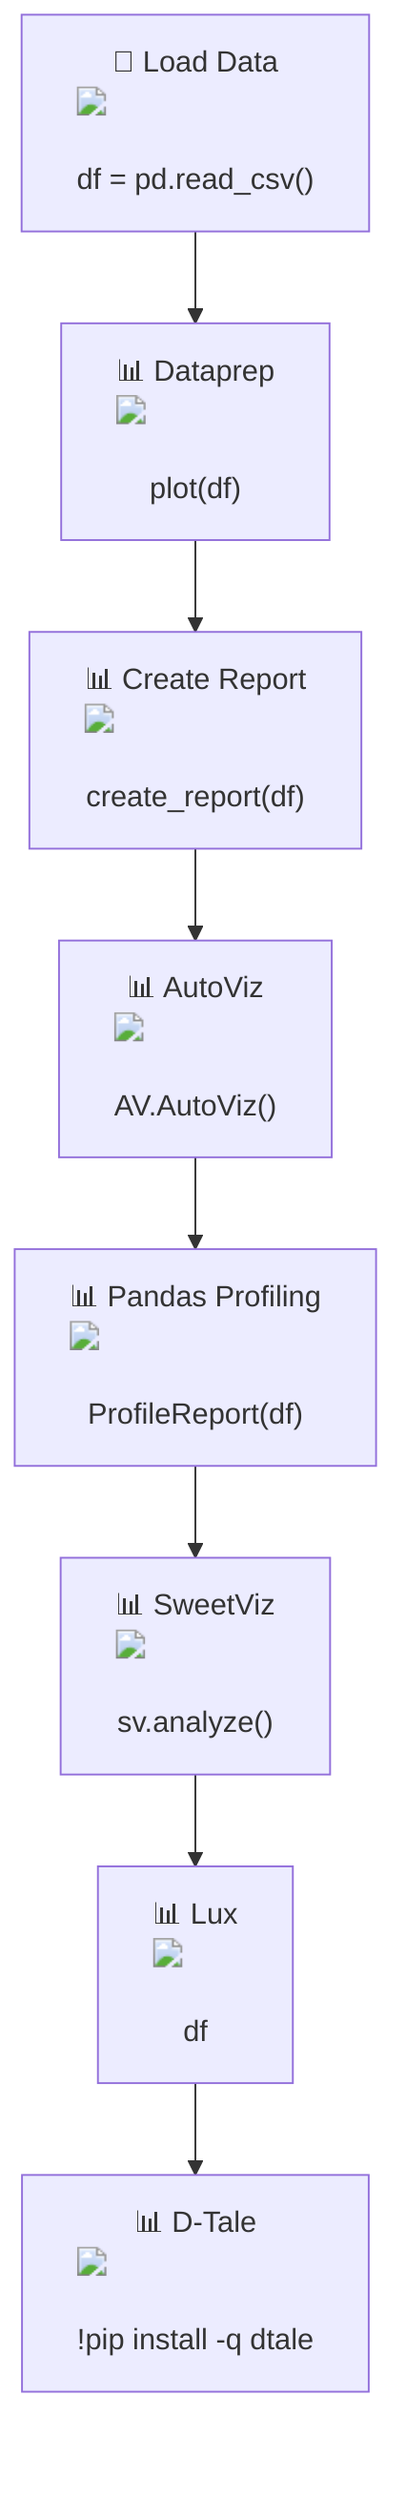 flowchart TD
    A["📁 Load Data <img src='file.svg' /> <br/> df = pd.read_csv()"] --> B["📊 Dataprep <img src='boxplot_template.svg'/> <br/> plot(df)"]
    B --> C["📊 Create Report <img src='table.svg' /> <br/> create_report(df)"]
    C --> D["📊 AutoViz <img src='scatter_plot_template.svg'/> <br/> AV.AutoViz()"]
    D --> E["📊 Pandas Profiling <img src='barplot_template.svg'/> <br/> ProfileReport(df)"]
    E --> F["📊 SweetViz <img src='hist_template.svg'/> <br/> sv.analyze()"]
    F --> G["📊 Lux <img src='lineplot_template.svg'/> <br/> df"]
    G --> H["📊 D-Tale <img src='boxplot_template.svg'/> <br/> !pip install -q dtale"]